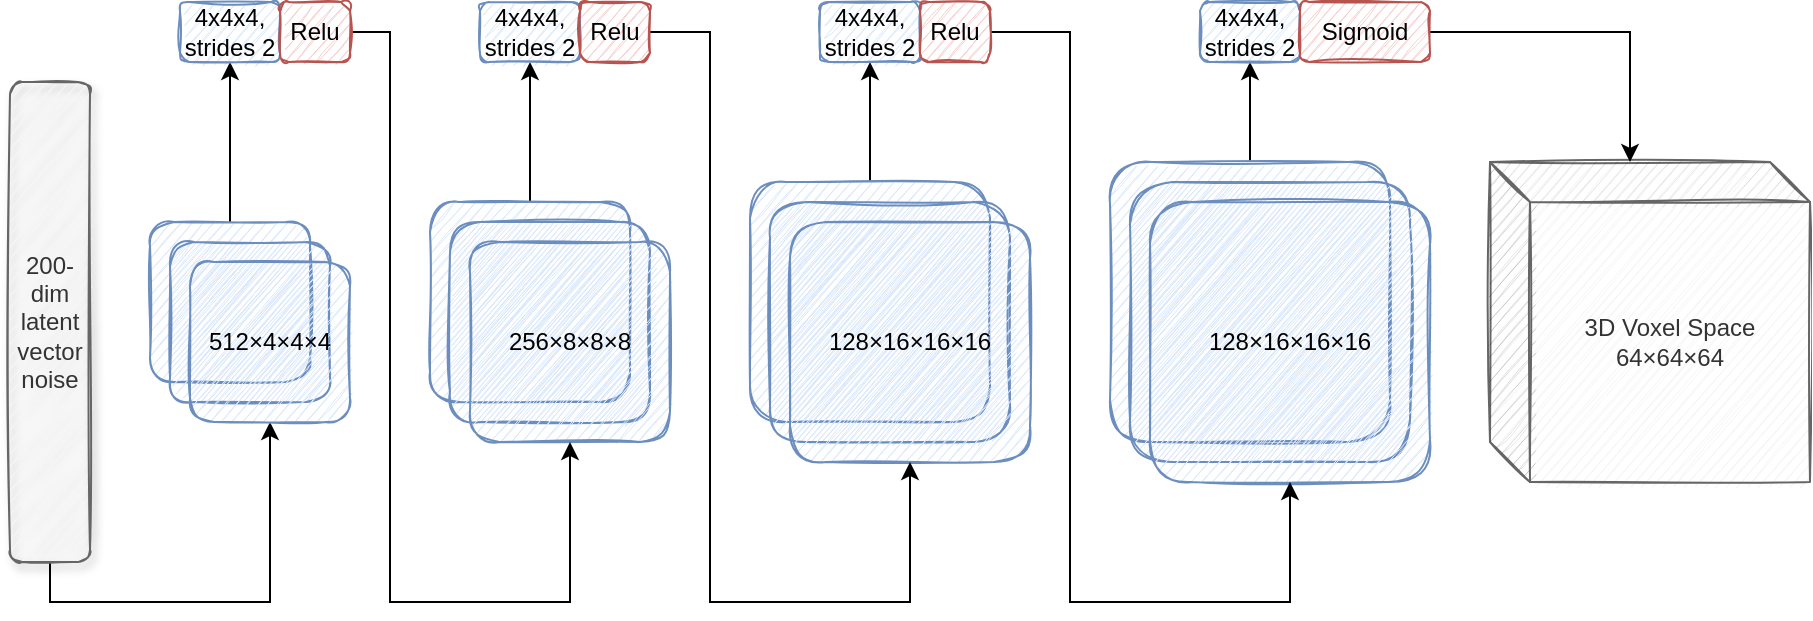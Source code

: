 <mxfile version="15.7.3" type="github"><diagram id="Fik4svK0ves1a6zqFnU3" name="Page-1"><mxGraphModel dx="1113" dy="601" grid="1" gridSize="10" guides="1" tooltips="1" connect="1" arrows="1" fold="1" page="1" pageScale="1" pageWidth="850" pageHeight="1100" math="0" shadow="0"><root><mxCell id="0"/><mxCell id="1" parent="0"/><mxCell id="K_Ne3NOpl8T1KkeI9NH--40" style="edgeStyle=orthogonalEdgeStyle;rounded=0;orthogonalLoop=1;jettySize=auto;html=1;entryX=0.5;entryY=1;entryDx=0;entryDy=0;" edge="1" parent="1" source="K_Ne3NOpl8T1KkeI9NH--1" target="K_Ne3NOpl8T1KkeI9NH--9"><mxGeometry relative="1" as="geometry"><Array as="points"><mxPoint x="20" y="340"/><mxPoint x="130" y="340"/></Array></mxGeometry></mxCell><mxCell id="K_Ne3NOpl8T1KkeI9NH--1" value="200-dim&lt;br&gt;latent vector noise" style="rounded=1;whiteSpace=wrap;html=1;fillColor=#f5f5f5;fontColor=#333333;strokeColor=#666666;sketch=1;glass=0;shadow=1;" vertex="1" parent="1"><mxGeometry y="80" width="40" height="240" as="geometry"/></mxCell><mxCell id="K_Ne3NOpl8T1KkeI9NH--35" style="edgeStyle=orthogonalEdgeStyle;rounded=0;orthogonalLoop=1;jettySize=auto;html=1;entryX=0.5;entryY=1;entryDx=0;entryDy=0;" edge="1" parent="1" source="K_Ne3NOpl8T1KkeI9NH--2" target="K_Ne3NOpl8T1KkeI9NH--30"><mxGeometry relative="1" as="geometry"/></mxCell><mxCell id="K_Ne3NOpl8T1KkeI9NH--2" value="" style="rounded=1;whiteSpace=wrap;html=1;shadow=0;glass=0;sketch=1;fillColor=#dae8fc;strokeColor=#6c8ebf;" vertex="1" parent="1"><mxGeometry x="70" y="150" width="80" height="80" as="geometry"/></mxCell><mxCell id="K_Ne3NOpl8T1KkeI9NH--36" style="edgeStyle=orthogonalEdgeStyle;rounded=0;orthogonalLoop=1;jettySize=auto;html=1;entryX=0.5;entryY=1;entryDx=0;entryDy=0;" edge="1" parent="1" source="K_Ne3NOpl8T1KkeI9NH--3" target="K_Ne3NOpl8T1KkeI9NH--31"><mxGeometry relative="1" as="geometry"/></mxCell><mxCell id="K_Ne3NOpl8T1KkeI9NH--3" value="" style="rounded=1;whiteSpace=wrap;html=1;shadow=0;glass=0;sketch=1;fillColor=#dae8fc;strokeColor=#6c8ebf;" vertex="1" parent="1"><mxGeometry x="210" y="140" width="100" height="100" as="geometry"/></mxCell><mxCell id="K_Ne3NOpl8T1KkeI9NH--39" style="edgeStyle=orthogonalEdgeStyle;rounded=0;orthogonalLoop=1;jettySize=auto;html=1;entryX=0.5;entryY=1;entryDx=0;entryDy=0;" edge="1" parent="1" source="K_Ne3NOpl8T1KkeI9NH--4" target="K_Ne3NOpl8T1KkeI9NH--32"><mxGeometry relative="1" as="geometry"/></mxCell><mxCell id="K_Ne3NOpl8T1KkeI9NH--4" value="" style="rounded=1;whiteSpace=wrap;html=1;shadow=0;glass=0;sketch=1;fillColor=#dae8fc;strokeColor=#6c8ebf;" vertex="1" parent="1"><mxGeometry x="370" y="130" width="120" height="120" as="geometry"/></mxCell><mxCell id="K_Ne3NOpl8T1KkeI9NH--50" style="edgeStyle=orthogonalEdgeStyle;rounded=0;orthogonalLoop=1;jettySize=auto;html=1;entryX=0.5;entryY=1;entryDx=0;entryDy=0;" edge="1" parent="1" source="K_Ne3NOpl8T1KkeI9NH--5" target="K_Ne3NOpl8T1KkeI9NH--46"><mxGeometry relative="1" as="geometry"/></mxCell><mxCell id="K_Ne3NOpl8T1KkeI9NH--5" value="" style="rounded=1;whiteSpace=wrap;html=1;shadow=0;glass=0;sketch=1;fillColor=#dae8fc;strokeColor=#6c8ebf;" vertex="1" parent="1"><mxGeometry x="550" y="120" width="140" height="140" as="geometry"/></mxCell><mxCell id="K_Ne3NOpl8T1KkeI9NH--7" value="3D Voxel Space&lt;br/&gt;64×64×64" style="shape=cube;whiteSpace=wrap;html=1;boundedLbl=1;backgroundOutline=1;darkOpacity=0.05;darkOpacity2=0.1;shadow=0;glass=0;sketch=1;fillColor=#f5f5f5;strokeColor=#666666;fontColor=#333333;" vertex="1" parent="1"><mxGeometry x="740" y="120" width="160" height="160" as="geometry"/></mxCell><mxCell id="K_Ne3NOpl8T1KkeI9NH--8" value="" style="rounded=1;whiteSpace=wrap;html=1;shadow=0;glass=0;sketch=1;fillColor=#dae8fc;strokeColor=#6c8ebf;" vertex="1" parent="1"><mxGeometry x="80" y="160" width="80" height="80" as="geometry"/></mxCell><mxCell id="K_Ne3NOpl8T1KkeI9NH--9" value="512×4×4×4" style="rounded=1;whiteSpace=wrap;html=1;shadow=0;glass=0;sketch=1;fillColor=#dae8fc;strokeColor=#6c8ebf;" vertex="1" parent="1"><mxGeometry x="90" y="170" width="80" height="80" as="geometry"/></mxCell><mxCell id="K_Ne3NOpl8T1KkeI9NH--13" value="" style="rounded=1;whiteSpace=wrap;html=1;shadow=0;glass=0;sketch=1;fillColor=#dae8fc;strokeColor=#6c8ebf;" vertex="1" parent="1"><mxGeometry x="220" y="150" width="100" height="100" as="geometry"/></mxCell><mxCell id="K_Ne3NOpl8T1KkeI9NH--11" value="256×8×8×8" style="rounded=1;whiteSpace=wrap;html=1;shadow=0;glass=0;sketch=1;fillColor=#dae8fc;strokeColor=#6c8ebf;" vertex="1" parent="1"><mxGeometry x="230" y="160" width="100" height="100" as="geometry"/></mxCell><mxCell id="K_Ne3NOpl8T1KkeI9NH--14" value="" style="rounded=1;whiteSpace=wrap;html=1;shadow=0;glass=0;sketch=1;fillColor=#dae8fc;strokeColor=#6c8ebf;" vertex="1" parent="1"><mxGeometry x="380" y="140" width="120" height="120" as="geometry"/></mxCell><mxCell id="K_Ne3NOpl8T1KkeI9NH--15" value="128×16×16×16" style="rounded=1;whiteSpace=wrap;html=1;shadow=0;glass=0;sketch=1;fillColor=#dae8fc;strokeColor=#6c8ebf;" vertex="1" parent="1"><mxGeometry x="390" y="150" width="120" height="120" as="geometry"/></mxCell><mxCell id="K_Ne3NOpl8T1KkeI9NH--16" value="" style="rounded=1;whiteSpace=wrap;html=1;shadow=0;glass=0;sketch=1;fillColor=#dae8fc;strokeColor=#6c8ebf;" vertex="1" parent="1"><mxGeometry x="560" y="130" width="140" height="140" as="geometry"/></mxCell><mxCell id="K_Ne3NOpl8T1KkeI9NH--17" value="128×16×16×16" style="rounded=1;whiteSpace=wrap;html=1;shadow=0;glass=0;sketch=1;fillColor=#dae8fc;strokeColor=#6c8ebf;" vertex="1" parent="1"><mxGeometry x="570" y="140" width="140" height="140" as="geometry"/></mxCell><mxCell id="K_Ne3NOpl8T1KkeI9NH--30" value="4x4x4, strides 2" style="rounded=1;whiteSpace=wrap;html=1;shadow=0;glass=0;sketch=1;fillColor=#dae8fc;strokeColor=#6c8ebf;" vertex="1" parent="1"><mxGeometry x="85" y="40" width="50" height="30" as="geometry"/></mxCell><mxCell id="K_Ne3NOpl8T1KkeI9NH--31" value="4x4x4, strides 2" style="rounded=1;whiteSpace=wrap;html=1;shadow=0;glass=0;sketch=1;fillColor=#dae8fc;strokeColor=#6c8ebf;" vertex="1" parent="1"><mxGeometry x="235" y="40" width="50" height="30" as="geometry"/></mxCell><mxCell id="K_Ne3NOpl8T1KkeI9NH--32" value="4x4x4, strides 2" style="rounded=1;whiteSpace=wrap;html=1;shadow=0;glass=0;sketch=1;fillColor=#dae8fc;strokeColor=#6c8ebf;" vertex="1" parent="1"><mxGeometry x="405" y="40" width="50" height="30" as="geometry"/></mxCell><mxCell id="K_Ne3NOpl8T1KkeI9NH--43" style="edgeStyle=orthogonalEdgeStyle;rounded=0;orthogonalLoop=1;jettySize=auto;html=1;entryX=0.5;entryY=1;entryDx=0;entryDy=0;" edge="1" parent="1" source="K_Ne3NOpl8T1KkeI9NH--41" target="K_Ne3NOpl8T1KkeI9NH--11"><mxGeometry relative="1" as="geometry"><Array as="points"><mxPoint x="190" y="55"/><mxPoint x="190" y="340"/><mxPoint x="280" y="340"/></Array></mxGeometry></mxCell><mxCell id="K_Ne3NOpl8T1KkeI9NH--41" value="Relu" style="rounded=1;whiteSpace=wrap;html=1;shadow=0;glass=0;sketch=1;fillColor=#f8cecc;strokeColor=#b85450;" vertex="1" parent="1"><mxGeometry x="135" y="40" width="35" height="30" as="geometry"/></mxCell><mxCell id="K_Ne3NOpl8T1KkeI9NH--51" style="edgeStyle=orthogonalEdgeStyle;rounded=0;orthogonalLoop=1;jettySize=auto;html=1;entryX=0.5;entryY=1;entryDx=0;entryDy=0;" edge="1" parent="1" source="K_Ne3NOpl8T1KkeI9NH--44" target="K_Ne3NOpl8T1KkeI9NH--15"><mxGeometry relative="1" as="geometry"><Array as="points"><mxPoint x="350" y="55"/><mxPoint x="350" y="340"/><mxPoint x="450" y="340"/></Array></mxGeometry></mxCell><mxCell id="K_Ne3NOpl8T1KkeI9NH--44" value="Relu" style="rounded=1;whiteSpace=wrap;html=1;shadow=0;glass=0;sketch=1;fillColor=#f8cecc;strokeColor=#b85450;" vertex="1" parent="1"><mxGeometry x="285" y="40" width="35" height="30" as="geometry"/></mxCell><mxCell id="K_Ne3NOpl8T1KkeI9NH--52" style="edgeStyle=orthogonalEdgeStyle;rounded=0;orthogonalLoop=1;jettySize=auto;html=1;entryX=0.5;entryY=1;entryDx=0;entryDy=0;" edge="1" parent="1" source="K_Ne3NOpl8T1KkeI9NH--45" target="K_Ne3NOpl8T1KkeI9NH--17"><mxGeometry relative="1" as="geometry"><Array as="points"><mxPoint x="530" y="55"/><mxPoint x="530" y="340"/><mxPoint x="640" y="340"/></Array></mxGeometry></mxCell><mxCell id="K_Ne3NOpl8T1KkeI9NH--45" value="Relu" style="rounded=1;whiteSpace=wrap;html=1;shadow=0;glass=0;sketch=1;fillColor=#f8cecc;strokeColor=#b85450;" vertex="1" parent="1"><mxGeometry x="455" y="40" width="35" height="30" as="geometry"/></mxCell><mxCell id="K_Ne3NOpl8T1KkeI9NH--46" value="4x4x4, strides 2" style="rounded=1;whiteSpace=wrap;html=1;shadow=0;glass=0;sketch=1;fillColor=#dae8fc;strokeColor=#6c8ebf;" vertex="1" parent="1"><mxGeometry x="595" y="40" width="50" height="30" as="geometry"/></mxCell><mxCell id="K_Ne3NOpl8T1KkeI9NH--53" style="edgeStyle=orthogonalEdgeStyle;rounded=0;orthogonalLoop=1;jettySize=auto;html=1;entryX=0;entryY=0;entryDx=70;entryDy=0;entryPerimeter=0;" edge="1" parent="1" source="K_Ne3NOpl8T1KkeI9NH--47" target="K_Ne3NOpl8T1KkeI9NH--7"><mxGeometry relative="1" as="geometry"/></mxCell><mxCell id="K_Ne3NOpl8T1KkeI9NH--47" value="Sigmoid" style="rounded=1;whiteSpace=wrap;html=1;shadow=0;glass=0;sketch=1;fillColor=#f8cecc;strokeColor=#b85450;" vertex="1" parent="1"><mxGeometry x="645" y="40" width="65" height="30" as="geometry"/></mxCell></root></mxGraphModel></diagram></mxfile>
